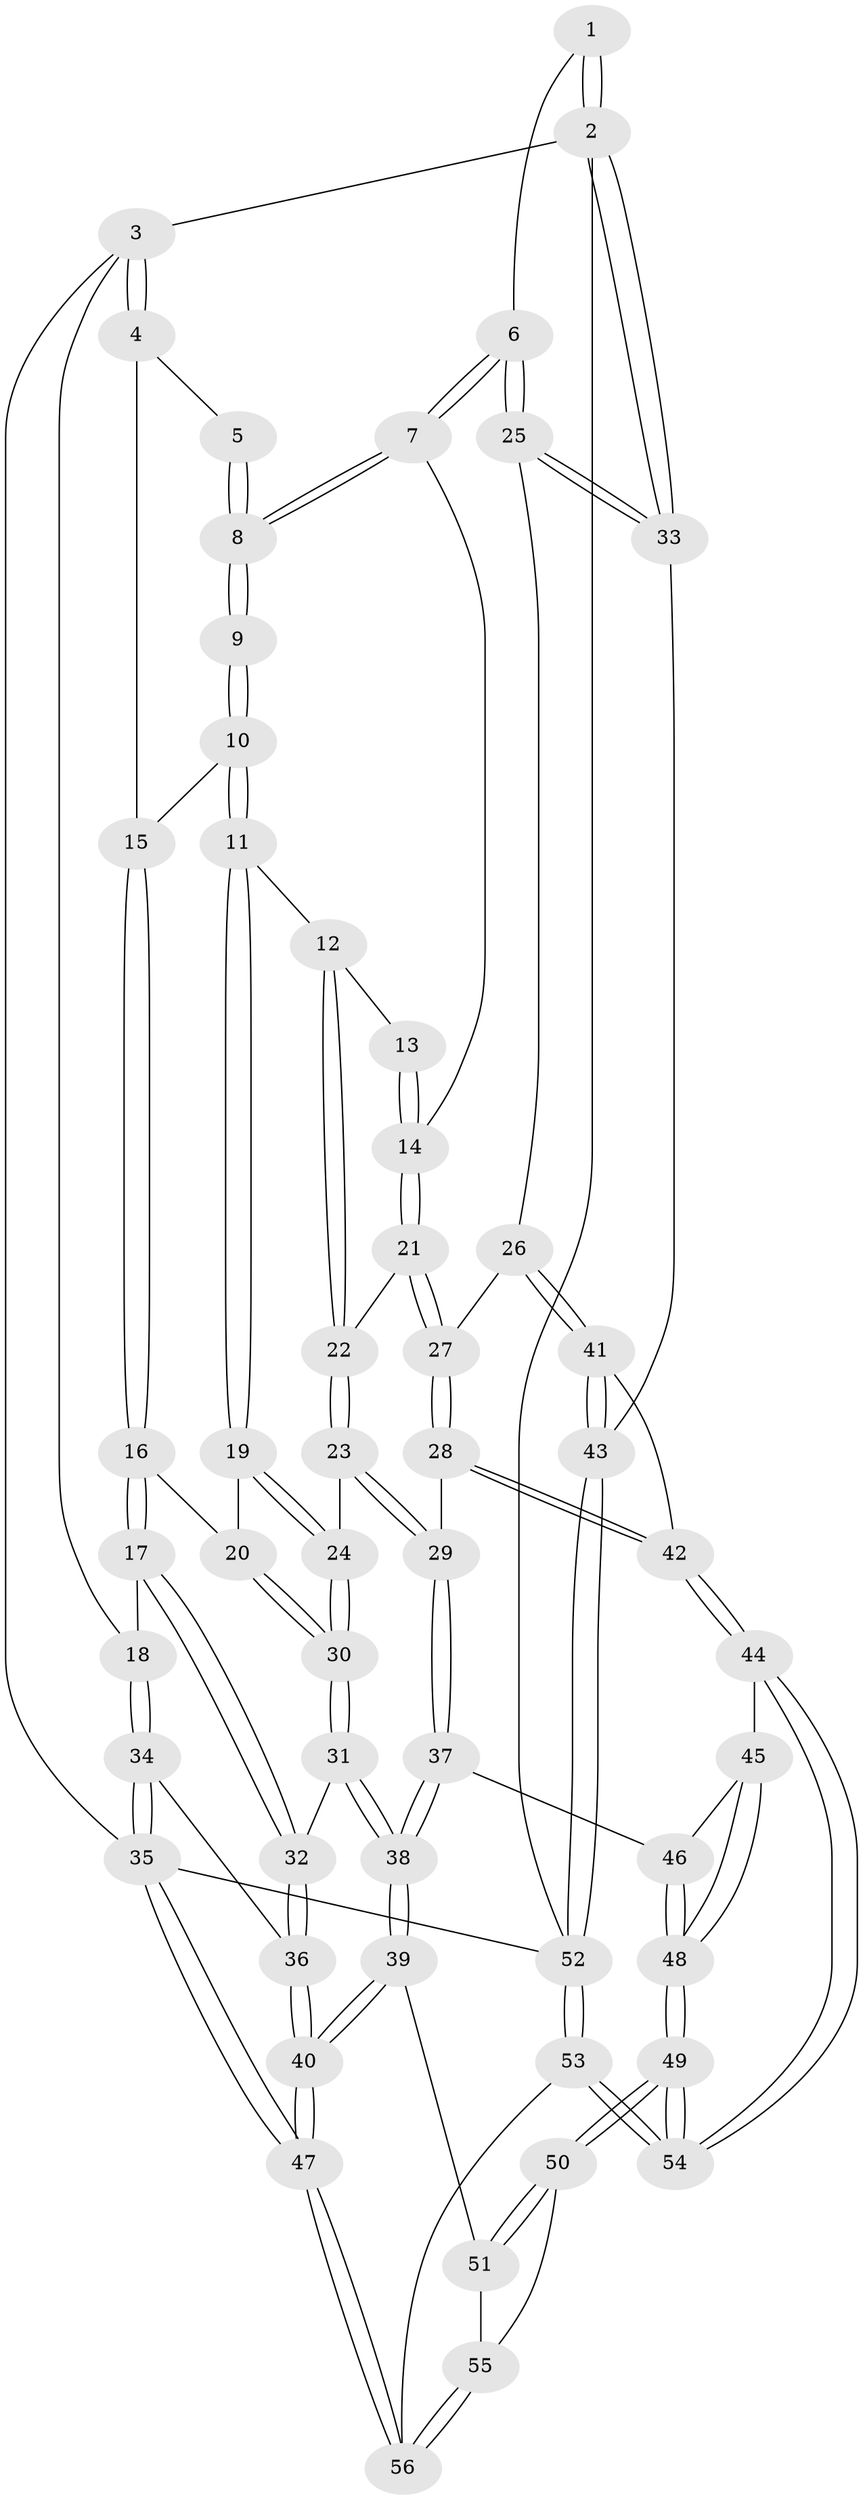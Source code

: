 // coarse degree distribution, {4: 0.34375, 5: 0.28125, 3: 0.28125, 6: 0.0625, 2: 0.03125}
// Generated by graph-tools (version 1.1) at 2025/52/02/27/25 19:52:41]
// undirected, 56 vertices, 137 edges
graph export_dot {
graph [start="1"]
  node [color=gray90,style=filled];
  1 [pos="+0.8261164293763674+0"];
  2 [pos="+1+0"];
  3 [pos="+0+0"];
  4 [pos="+0.30604361247945516+0"];
  5 [pos="+0.6200828180362503+0"];
  6 [pos="+0.8484089472759796+0.20132641766423465"];
  7 [pos="+0.6712828528339849+0.12592105883349444"];
  8 [pos="+0.6406870657077866+0.00214303436858281"];
  9 [pos="+0.5357934096248618+0.04619374596803791"];
  10 [pos="+0.34563188949542195+0"];
  11 [pos="+0.3615347174458129+0.06053520530576458"];
  12 [pos="+0.3616140363801508+0.06060733711442095"];
  13 [pos="+0.5176573702426465+0.06674610477592145"];
  14 [pos="+0.5965969146442024+0.16775484496283155"];
  15 [pos="+0.3147344490851049+0"];
  16 [pos="+0.13379904660521055+0.22521421812045123"];
  17 [pos="+0.06340972675709418+0.2361012931402113"];
  18 [pos="+0+0.12522326621134752"];
  19 [pos="+0.25717513777852824+0.19096375225248485"];
  20 [pos="+0.17632797024402921+0.2239581943104425"];
  21 [pos="+0.5618362549154456+0.1940137765486468"];
  22 [pos="+0.49263330199250277+0.21554941956659981"];
  23 [pos="+0.43643035744254544+0.3450444777668974"];
  24 [pos="+0.43181212116158724+0.34652800925105204"];
  25 [pos="+0.9451845956886759+0.2994410725836707"];
  26 [pos="+0.7925483232814052+0.38505290245462054"];
  27 [pos="+0.6943897344267089+0.4240439798818473"];
  28 [pos="+0.6300459503226005+0.47103481364639027"];
  29 [pos="+0.6169156026609961+0.4727123491574461"];
  30 [pos="+0.3363331768871471+0.4219710326370879"];
  31 [pos="+0.3278417138307504+0.43585009026777005"];
  32 [pos="+0.13066113170640553+0.412174779208251"];
  33 [pos="+1+0.32018424856003763"];
  34 [pos="+0+0.5102552140315657"];
  35 [pos="+0+1"];
  36 [pos="+0.10212171105428111+0.4895357807987871"];
  37 [pos="+0.47702961297416796+0.6400827166431214"];
  38 [pos="+0.3249966839048061+0.6771050393683665"];
  39 [pos="+0.29638880394730566+0.7087314270320804"];
  40 [pos="+0.21407144723651444+0.7519764374826335"];
  41 [pos="+0.7933564202987647+0.6689124707027322"];
  42 [pos="+0.7401357838107105+0.6869406767858325"];
  43 [pos="+1+0.6350959997429318"];
  44 [pos="+0.7365344001442841+0.6929459995213402"];
  45 [pos="+0.7132872368780369+0.697604866495858"];
  46 [pos="+0.5583326805089851+0.6989583948358218"];
  47 [pos="+0+1"];
  48 [pos="+0.586266217602348+0.8264747900345384"];
  49 [pos="+0.5837562981608517+0.8889217475490038"];
  50 [pos="+0.580593762672471+0.8887776173041289"];
  51 [pos="+0.3587722029423977+0.7572430192131087"];
  52 [pos="+1+1"];
  53 [pos="+0.9131509125012467+1"];
  54 [pos="+0.7721341434481186+1"];
  55 [pos="+0.4680378786155142+0.9490723004614382"];
  56 [pos="+0.2532837204090494+1"];
  1 -- 2;
  1 -- 2;
  1 -- 6;
  2 -- 3;
  2 -- 33;
  2 -- 33;
  2 -- 52;
  3 -- 4;
  3 -- 4;
  3 -- 18;
  3 -- 35;
  4 -- 5;
  4 -- 15;
  5 -- 8;
  5 -- 8;
  6 -- 7;
  6 -- 7;
  6 -- 25;
  6 -- 25;
  7 -- 8;
  7 -- 8;
  7 -- 14;
  8 -- 9;
  8 -- 9;
  9 -- 10;
  9 -- 10;
  10 -- 11;
  10 -- 11;
  10 -- 15;
  11 -- 12;
  11 -- 19;
  11 -- 19;
  12 -- 13;
  12 -- 22;
  12 -- 22;
  13 -- 14;
  13 -- 14;
  14 -- 21;
  14 -- 21;
  15 -- 16;
  15 -- 16;
  16 -- 17;
  16 -- 17;
  16 -- 20;
  17 -- 18;
  17 -- 32;
  17 -- 32;
  18 -- 34;
  18 -- 34;
  19 -- 20;
  19 -- 24;
  19 -- 24;
  20 -- 30;
  20 -- 30;
  21 -- 22;
  21 -- 27;
  21 -- 27;
  22 -- 23;
  22 -- 23;
  23 -- 24;
  23 -- 29;
  23 -- 29;
  24 -- 30;
  24 -- 30;
  25 -- 26;
  25 -- 33;
  25 -- 33;
  26 -- 27;
  26 -- 41;
  26 -- 41;
  27 -- 28;
  27 -- 28;
  28 -- 29;
  28 -- 42;
  28 -- 42;
  29 -- 37;
  29 -- 37;
  30 -- 31;
  30 -- 31;
  31 -- 32;
  31 -- 38;
  31 -- 38;
  32 -- 36;
  32 -- 36;
  33 -- 43;
  34 -- 35;
  34 -- 35;
  34 -- 36;
  35 -- 47;
  35 -- 47;
  35 -- 52;
  36 -- 40;
  36 -- 40;
  37 -- 38;
  37 -- 38;
  37 -- 46;
  38 -- 39;
  38 -- 39;
  39 -- 40;
  39 -- 40;
  39 -- 51;
  40 -- 47;
  40 -- 47;
  41 -- 42;
  41 -- 43;
  41 -- 43;
  42 -- 44;
  42 -- 44;
  43 -- 52;
  43 -- 52;
  44 -- 45;
  44 -- 54;
  44 -- 54;
  45 -- 46;
  45 -- 48;
  45 -- 48;
  46 -- 48;
  46 -- 48;
  47 -- 56;
  47 -- 56;
  48 -- 49;
  48 -- 49;
  49 -- 50;
  49 -- 50;
  49 -- 54;
  49 -- 54;
  50 -- 51;
  50 -- 51;
  50 -- 55;
  51 -- 55;
  52 -- 53;
  52 -- 53;
  53 -- 54;
  53 -- 54;
  53 -- 56;
  55 -- 56;
  55 -- 56;
}
